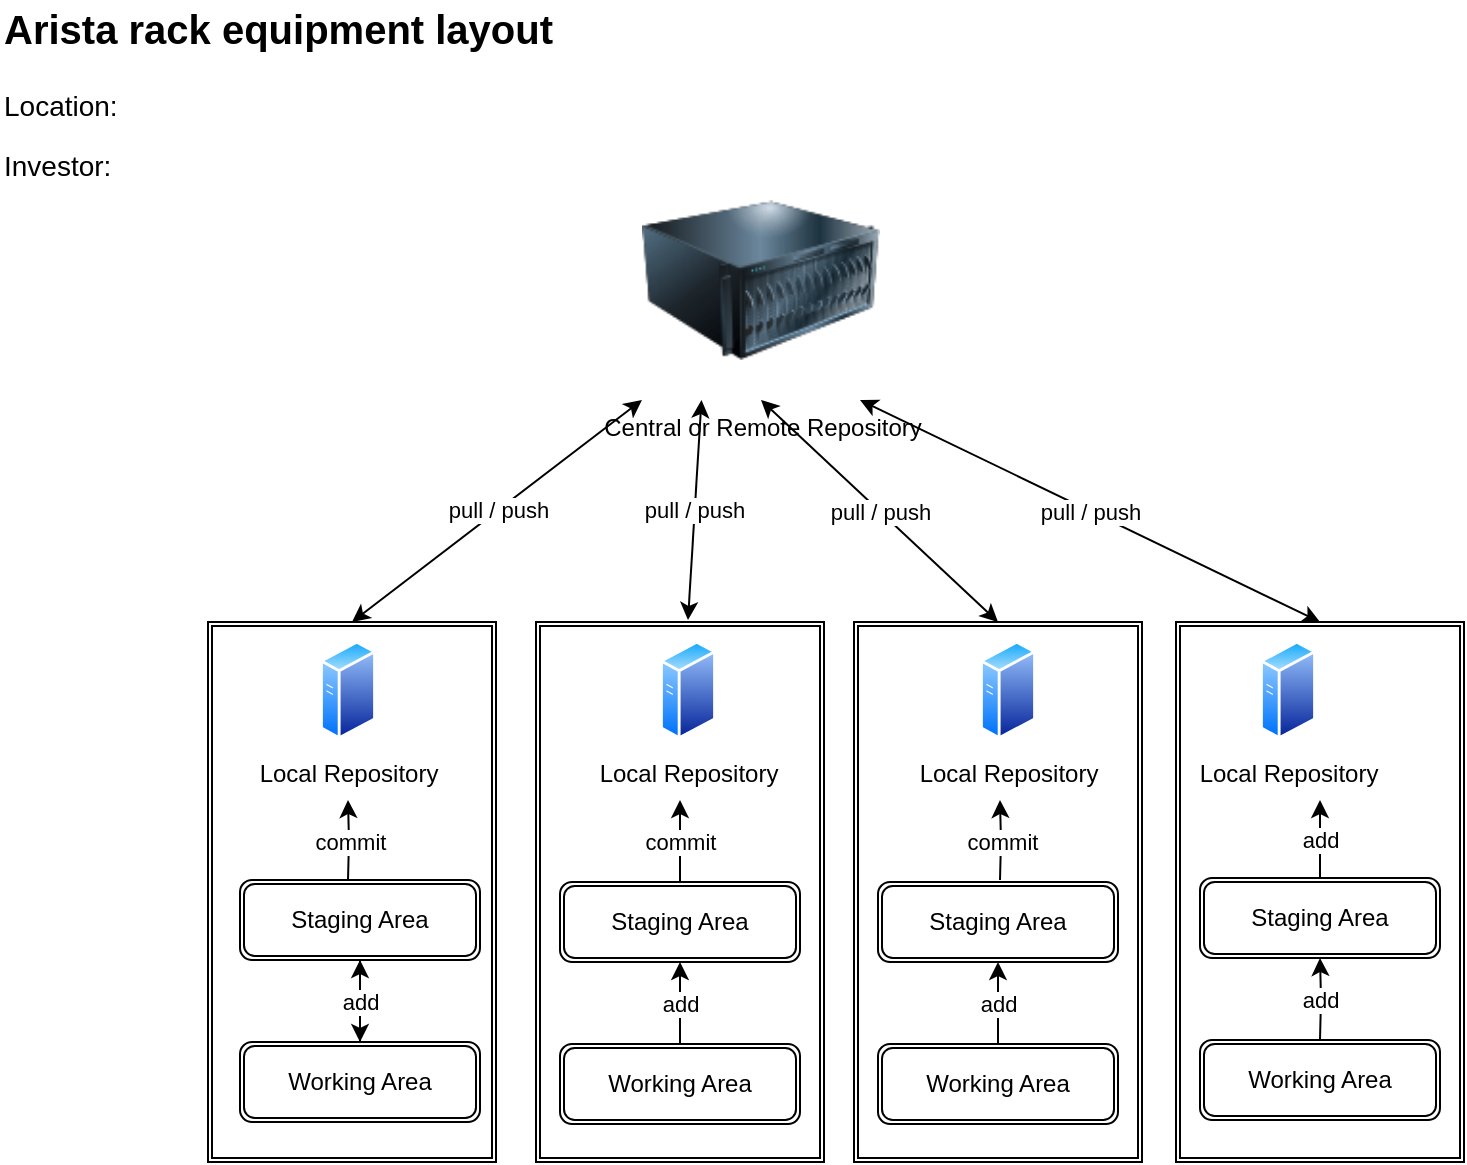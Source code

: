 <mxfile version="12.5.8" type="device"><diagram id="l2aKFoh6-Bn0gOPZ2l0T" name="Page-1"><mxGraphModel dx="868" dy="479" grid="1" gridSize="9" guides="1" tooltips="1" connect="1" arrows="1" fold="1" page="1" pageScale="1" pageWidth="1169" pageHeight="827" math="0" shadow="0"><root><mxCell id="0"/><mxCell id="1" parent="0"/><mxCell id="mpq5AgpwV83IM184FDqD-40" value="Arista rack equipment layout" style="text;html=1;resizable=1;points=[];autosize=0;align=left;verticalAlign=top;spacingTop=-4;fontSize=20;fontStyle=1" parent="1" vertex="1"><mxGeometry x="40" y="40" width="580" height="30" as="geometry"/></mxCell><mxCell id="mpq5AgpwV83IM184FDqD-41" value="Location:" style="text;html=1;resizable=1;points=[];autosize=0;align=left;verticalAlign=middle;spacingTop=-4;fontSize=14;fontStyle=0" parent="1" vertex="1"><mxGeometry x="40" y="80" width="580" height="30" as="geometry"/></mxCell><mxCell id="mpq5AgpwV83IM184FDqD-42" value="Investor:" style="text;html=1;resizable=1;points=[];autosize=0;align=left;verticalAlign=middle;spacingTop=-4;fontSize=14;fontStyle=0" parent="1" vertex="1"><mxGeometry x="40" y="110" width="580" height="30" as="geometry"/></mxCell><mxCell id="_xZy_m4JPCrU0XsMyGjj-8" value="Central or Remote Repository" style="image;html=1;labelBackgroundColor=#ffffff;image=img/lib/clip_art/computers/Server_128x128.png" vertex="1" parent="1"><mxGeometry x="361" y="120" width="119" height="120" as="geometry"/></mxCell><mxCell id="_xZy_m4JPCrU0XsMyGjj-9" value="Local Repository" style="aspect=fixed;perimeter=ellipsePerimeter;html=1;align=center;shadow=0;dashed=0;spacingTop=3;image;image=img/lib/active_directory/generic_server.svg;" vertex="1" parent="1"><mxGeometry x="200" y="360" width="28.0" height="50" as="geometry"/></mxCell><mxCell id="_xZy_m4JPCrU0XsMyGjj-10" value="Local Repository" style="aspect=fixed;perimeter=ellipsePerimeter;html=1;align=center;shadow=0;dashed=0;spacingTop=3;image;image=img/lib/active_directory/generic_server.svg;" vertex="1" parent="1"><mxGeometry x="370" y="360" width="28.0" height="50" as="geometry"/></mxCell><mxCell id="_xZy_m4JPCrU0XsMyGjj-11" value="Local Repository" style="aspect=fixed;perimeter=ellipsePerimeter;html=1;align=center;shadow=0;dashed=0;spacingTop=3;image;image=img/lib/active_directory/generic_server.svg;" vertex="1" parent="1"><mxGeometry x="530" y="360" width="28.0" height="50" as="geometry"/></mxCell><mxCell id="_xZy_m4JPCrU0XsMyGjj-12" value="Local Repository" style="aspect=fixed;perimeter=ellipsePerimeter;html=1;align=center;shadow=0;dashed=0;spacingTop=3;image;image=img/lib/active_directory/generic_server.svg;" vertex="1" parent="1"><mxGeometry x="670" y="360" width="28.0" height="50" as="geometry"/></mxCell><mxCell id="_xZy_m4JPCrU0XsMyGjj-14" value="pull / push" style="endArrow=classic;startArrow=classic;html=1;entryX=0;entryY=1;entryDx=0;entryDy=0;exitX=0.5;exitY=0;exitDx=0;exitDy=0;" edge="1" parent="1" source="_xZy_m4JPCrU0XsMyGjj-52" target="_xZy_m4JPCrU0XsMyGjj-8"><mxGeometry width="50" height="50" relative="1" as="geometry"><mxPoint x="230" y="360" as="sourcePoint"/><mxPoint x="290" y="300" as="targetPoint"/></mxGeometry></mxCell><mxCell id="_xZy_m4JPCrU0XsMyGjj-15" value="pull / push " style="endArrow=classic;startArrow=classic;html=1;entryX=0.25;entryY=1;entryDx=0;entryDy=0;" edge="1" parent="1" target="_xZy_m4JPCrU0XsMyGjj-8"><mxGeometry width="50" height="50" relative="1" as="geometry"><mxPoint x="384" y="350" as="sourcePoint"/><mxPoint x="371" y="250" as="targetPoint"/></mxGeometry></mxCell><mxCell id="_xZy_m4JPCrU0XsMyGjj-16" value="pull / push" style="endArrow=classic;startArrow=classic;html=1;exitX=0.5;exitY=0;exitDx=0;exitDy=0;entryX=0.5;entryY=1;entryDx=0;entryDy=0;" edge="1" parent="1" source="_xZy_m4JPCrU0XsMyGjj-54" target="_xZy_m4JPCrU0XsMyGjj-8"><mxGeometry width="50" height="50" relative="1" as="geometry"><mxPoint x="250" y="380" as="sourcePoint"/><mxPoint x="430" y="280" as="targetPoint"/></mxGeometry></mxCell><mxCell id="_xZy_m4JPCrU0XsMyGjj-17" value="pull / push" style="endArrow=classic;startArrow=classic;html=1;exitX=0.5;exitY=0;exitDx=0;exitDy=0;entryX=0.916;entryY=1;entryDx=0;entryDy=0;entryPerimeter=0;" edge="1" parent="1" source="_xZy_m4JPCrU0XsMyGjj-55" target="_xZy_m4JPCrU0XsMyGjj-8"><mxGeometry width="50" height="50" relative="1" as="geometry"><mxPoint x="260" y="390" as="sourcePoint"/><mxPoint x="470" y="280" as="targetPoint"/></mxGeometry></mxCell><mxCell id="_xZy_m4JPCrU0XsMyGjj-38" value="" style="edgeStyle=orthogonalEdgeStyle;rounded=0;orthogonalLoop=1;jettySize=auto;html=1;" edge="1" parent="1" source="_xZy_m4JPCrU0XsMyGjj-21" target="_xZy_m4JPCrU0XsMyGjj-24"><mxGeometry relative="1" as="geometry"/></mxCell><mxCell id="_xZy_m4JPCrU0XsMyGjj-21" value="Staging Area" style="shape=ext;double=1;rounded=1;whiteSpace=wrap;html=1;" vertex="1" parent="1"><mxGeometry x="160" y="480" width="120" height="40" as="geometry"/></mxCell><mxCell id="_xZy_m4JPCrU0XsMyGjj-24" value="Working Area" style="shape=ext;double=1;rounded=1;whiteSpace=wrap;html=1;" vertex="1" parent="1"><mxGeometry x="160" y="561" width="120" height="40" as="geometry"/></mxCell><mxCell id="_xZy_m4JPCrU0XsMyGjj-25" value="Staging Area" style="shape=ext;double=1;rounded=1;whiteSpace=wrap;html=1;" vertex="1" parent="1"><mxGeometry x="320" y="481" width="120" height="40" as="geometry"/></mxCell><mxCell id="_xZy_m4JPCrU0XsMyGjj-26" value="Working Area" style="shape=ext;double=1;rounded=1;whiteSpace=wrap;html=1;" vertex="1" parent="1"><mxGeometry x="320" y="562" width="120" height="40" as="geometry"/></mxCell><mxCell id="_xZy_m4JPCrU0XsMyGjj-27" value="Staging Area" style="shape=ext;double=1;rounded=1;whiteSpace=wrap;html=1;" vertex="1" parent="1"><mxGeometry x="479" y="481" width="120" height="40" as="geometry"/></mxCell><mxCell id="_xZy_m4JPCrU0XsMyGjj-28" value="Working Area" style="shape=ext;double=1;rounded=1;whiteSpace=wrap;html=1;" vertex="1" parent="1"><mxGeometry x="479" y="562" width="120" height="40" as="geometry"/></mxCell><mxCell id="_xZy_m4JPCrU0XsMyGjj-29" value="Staging Area" style="shape=ext;double=1;rounded=1;whiteSpace=wrap;html=1;" vertex="1" parent="1"><mxGeometry x="640" y="479" width="120" height="40" as="geometry"/></mxCell><mxCell id="_xZy_m4JPCrU0XsMyGjj-30" value="Working Area" style="shape=ext;double=1;rounded=1;whiteSpace=wrap;html=1;" vertex="1" parent="1"><mxGeometry x="640" y="560" width="120" height="40" as="geometry"/></mxCell><mxCell id="_xZy_m4JPCrU0XsMyGjj-32" value="&lt;div&gt;add&lt;/div&gt;" style="edgeStyle=orthogonalEdgeStyle;rounded=0;orthogonalLoop=1;jettySize=auto;html=1;entryX=0.5;entryY=1;entryDx=0;entryDy=0;exitX=0.5;exitY=0;exitDx=0;exitDy=0;" edge="1" parent="1" source="_xZy_m4JPCrU0XsMyGjj-24" target="_xZy_m4JPCrU0XsMyGjj-21"><mxGeometry relative="1" as="geometry"/></mxCell><mxCell id="_xZy_m4JPCrU0XsMyGjj-33" value="add" style="edgeStyle=orthogonalEdgeStyle;rounded=0;orthogonalLoop=1;jettySize=auto;html=1;exitX=0.5;exitY=0;exitDx=0;exitDy=0;" edge="1" parent="1" source="_xZy_m4JPCrU0XsMyGjj-26" target="_xZy_m4JPCrU0XsMyGjj-25"><mxGeometry relative="1" as="geometry"><mxPoint x="297" y="571" as="sourcePoint"/><mxPoint x="297" y="530" as="targetPoint"/></mxGeometry></mxCell><mxCell id="_xZy_m4JPCrU0XsMyGjj-34" value="add" style="edgeStyle=orthogonalEdgeStyle;rounded=0;orthogonalLoop=1;jettySize=auto;html=1;entryX=0.5;entryY=1;entryDx=0;entryDy=0;exitX=0.5;exitY=0;exitDx=0;exitDy=0;" edge="1" parent="1" source="_xZy_m4JPCrU0XsMyGjj-28" target="_xZy_m4JPCrU0XsMyGjj-27"><mxGeometry relative="1" as="geometry"><mxPoint x="240" y="581" as="sourcePoint"/><mxPoint x="240" y="540" as="targetPoint"/></mxGeometry></mxCell><mxCell id="_xZy_m4JPCrU0XsMyGjj-35" value="add" style="edgeStyle=orthogonalEdgeStyle;rounded=0;orthogonalLoop=1;jettySize=auto;html=1;entryX=0.5;entryY=1;entryDx=0;entryDy=0;" edge="1" parent="1" target="_xZy_m4JPCrU0XsMyGjj-29"><mxGeometry relative="1" as="geometry"><mxPoint x="700" y="560" as="sourcePoint"/><mxPoint x="250" y="550" as="targetPoint"/></mxGeometry></mxCell><mxCell id="_xZy_m4JPCrU0XsMyGjj-39" value="&lt;div&gt;commit&lt;br&gt;&lt;/div&gt;" style="edgeStyle=orthogonalEdgeStyle;rounded=0;orthogonalLoop=1;jettySize=auto;html=1;" edge="1" parent="1"><mxGeometry relative="1" as="geometry"><mxPoint x="214" y="480" as="sourcePoint"/><mxPoint x="214" y="440" as="targetPoint"/></mxGeometry></mxCell><mxCell id="_xZy_m4JPCrU0XsMyGjj-40" value="commit" style="edgeStyle=orthogonalEdgeStyle;rounded=0;orthogonalLoop=1;jettySize=auto;html=1;exitX=0.5;exitY=0;exitDx=0;exitDy=0;" edge="1" parent="1" source="_xZy_m4JPCrU0XsMyGjj-25"><mxGeometry relative="1" as="geometry"><mxPoint x="320" y="490" as="sourcePoint"/><mxPoint x="380" y="440" as="targetPoint"/></mxGeometry></mxCell><mxCell id="_xZy_m4JPCrU0XsMyGjj-41" value="commit" style="edgeStyle=orthogonalEdgeStyle;rounded=0;orthogonalLoop=1;jettySize=auto;html=1;" edge="1" parent="1"><mxGeometry relative="1" as="geometry"><mxPoint x="540" y="480" as="sourcePoint"/><mxPoint x="540" y="440" as="targetPoint"/></mxGeometry></mxCell><mxCell id="_xZy_m4JPCrU0XsMyGjj-42" value="&lt;div&gt;add&lt;/div&gt;" style="edgeStyle=orthogonalEdgeStyle;rounded=0;orthogonalLoop=1;jettySize=auto;html=1;exitX=0.5;exitY=0;exitDx=0;exitDy=0;" edge="1" parent="1" source="_xZy_m4JPCrU0XsMyGjj-29"><mxGeometry relative="1" as="geometry"><mxPoint x="616" y="490" as="sourcePoint"/><mxPoint x="700" y="440" as="targetPoint"/></mxGeometry></mxCell><mxCell id="_xZy_m4JPCrU0XsMyGjj-52" value="" style="shape=ext;double=1;rounded=0;whiteSpace=wrap;html=1;strokeWidth=1;fillOpacity=0;" vertex="1" parent="1"><mxGeometry x="144" y="351" width="144" height="270" as="geometry"/></mxCell><mxCell id="_xZy_m4JPCrU0XsMyGjj-53" value="" style="shape=ext;double=1;rounded=0;whiteSpace=wrap;html=1;strokeWidth=1;fillOpacity=0;" vertex="1" parent="1"><mxGeometry x="308" y="351" width="144" height="270" as="geometry"/></mxCell><mxCell id="_xZy_m4JPCrU0XsMyGjj-54" value="" style="shape=ext;double=1;rounded=0;whiteSpace=wrap;html=1;strokeWidth=1;fillOpacity=0;" vertex="1" parent="1"><mxGeometry x="467" y="351" width="144" height="270" as="geometry"/></mxCell><mxCell id="_xZy_m4JPCrU0XsMyGjj-55" value="" style="shape=ext;double=1;rounded=0;whiteSpace=wrap;html=1;strokeWidth=1;fillOpacity=0;" vertex="1" parent="1"><mxGeometry x="628" y="351" width="144" height="270" as="geometry"/></mxCell></root></mxGraphModel></diagram></mxfile>